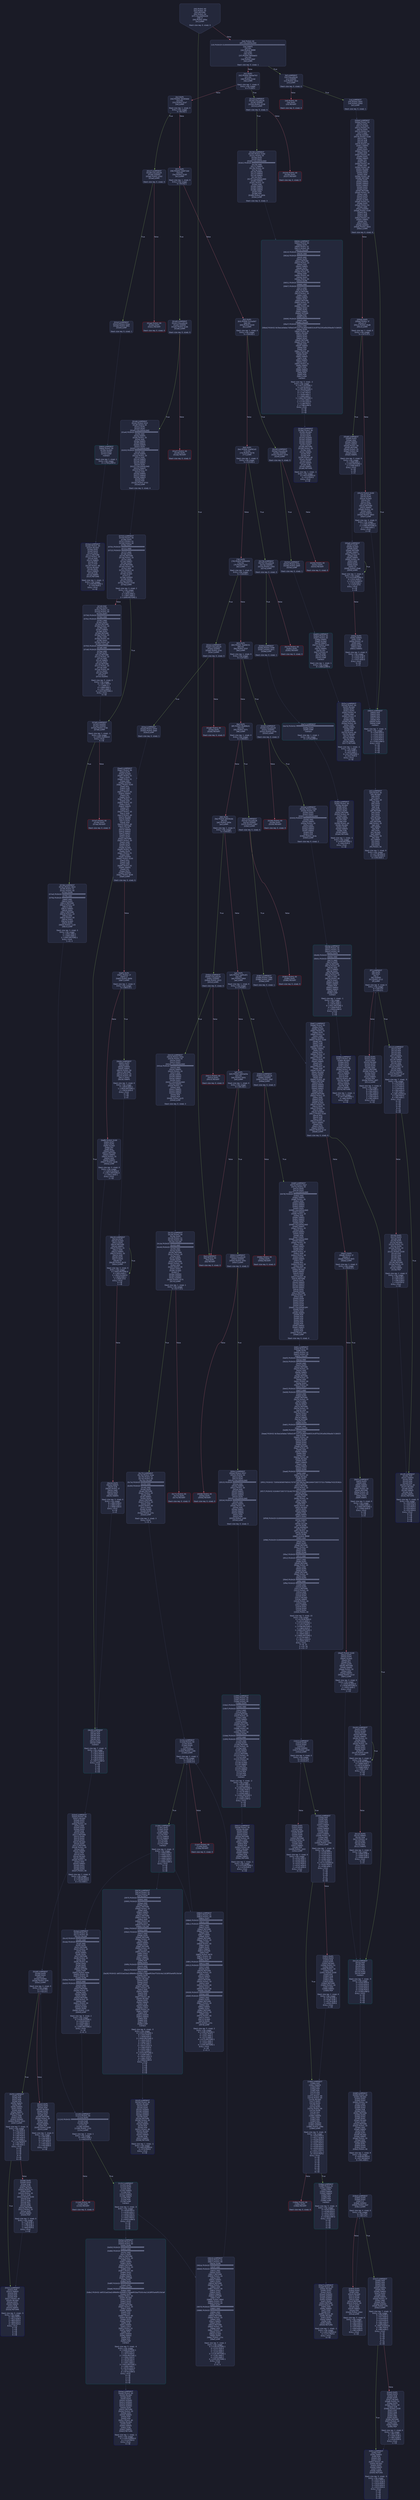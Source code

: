 digraph G {
    node [shape=box, style="filled, rounded", color="#565f89", fontcolor="#c0caf5", fontname="Helvetica", fillcolor="#24283b"];
    edge [color="#414868", fontcolor="#c0caf5", fontname="Helvetica"];
    bgcolor="#1a1b26";
    0 [ label = "[00] PUSH1 60
[02] PUSH1 40
[04] MSTORE
[05] PUSH1 04
[07] CALLDATASIZE
[08] LT
[09] PUSH2 00ba
[0c] JUMPI

Stack size req: 0, sizeΔ: 0
" shape = invhouse]
    1 [ label = "[0d] PUSH1 00
[0f] CALLDATALOAD
[10] PUSH29 0100000000000000000000000000000000000000000000000000000000
[2e] SWAP1
[2f] DIV
[30] PUSH4 ffffffff
[35] AND
[36] DUP1
[37] PUSH4 06fdde03
[3c] EQ
[3d] PUSH2 00bf
[40] JUMPI

Stack size req: 0, sizeΔ: 1
"]
    2 [ label = "[41] DUP1
[42] PUSH4 095ea7b3
[47] EQ
[48] PUSH2 014d
[4b] JUMPI

Stack size req: 1, sizeΔ: 0
Entry->Op usage:
	0->71:EQ:1
"]
    3 [ label = "[4c] DUP1
[4d] PUSH4 18160ddd
[52] EQ
[53] PUSH2 01a7
[56] JUMPI

Stack size req: 1, sizeΔ: 0
Entry->Op usage:
	0->82:EQ:1
"]
    4 [ label = "[57] DUP1
[58] PUSH4 23b872dd
[5d] EQ
[5e] PUSH2 01d0
[61] JUMPI

Stack size req: 1, sizeΔ: 0
Entry->Op usage:
	0->93:EQ:1
"]
    5 [ label = "[62] DUP1
[63] PUSH4 313ce567
[68] EQ
[69] PUSH2 0249
[6c] JUMPI

Stack size req: 1, sizeΔ: 0
Entry->Op usage:
	0->104:EQ:1
"]
    6 [ label = "[6d] DUP1
[6e] PUSH4 33a581d2
[73] EQ
[74] PUSH2 0278
[77] JUMPI

Stack size req: 1, sizeΔ: 0
Entry->Op usage:
	0->115:EQ:1
"]
    7 [ label = "[78] DUP1
[79] PUSH4 54fd4d50
[7e] EQ
[7f] PUSH2 02a1
[82] JUMPI

Stack size req: 1, sizeΔ: 0
Entry->Op usage:
	0->126:EQ:1
"]
    8 [ label = "[83] DUP1
[84] PUSH4 70a08231
[89] EQ
[8a] PUSH2 032f
[8d] JUMPI

Stack size req: 1, sizeΔ: 0
Entry->Op usage:
	0->137:EQ:1
"]
    9 [ label = "[8e] DUP1
[8f] PUSH4 95d89b41
[94] EQ
[95] PUSH2 037c
[98] JUMPI

Stack size req: 1, sizeΔ: 0
Entry->Op usage:
	0->148:EQ:1
"]
    10 [ label = "[99] DUP1
[9a] PUSH4 a9059cbb
[9f] EQ
[a0] PUSH2 040a
[a3] JUMPI

Stack size req: 1, sizeΔ: 0
Entry->Op usage:
	0->159:EQ:1
"]
    11 [ label = "[a4] DUP1
[a5] PUSH4 cae9ca51
[aa] EQ
[ab] PUSH2 0464
[ae] JUMPI

Stack size req: 1, sizeΔ: 0
Entry->Op usage:
	0->170:EQ:1
"]
    12 [ label = "[af] DUP1
[b0] PUSH4 dd62ed3e
[b5] EQ
[b6] PUSH2 0501
[b9] JUMPI

Stack size req: 1, sizeΔ: 0
Entry->Op usage:
	0->181:EQ:1
"]
    13 [ label = "[ba] JUMPDEST
[bb] PUSH1 00
[bd] DUP1
[be] REVERT

Stack size req: 0, sizeΔ: 0
" color = "red"]
    14 [ label = "[bf] JUMPDEST
[c0] CALLVALUE
[c1] ISZERO
[c2] PUSH2 00ca
[c5] JUMPI

Stack size req: 0, sizeΔ: 0
"]
    15 [ label = "[c6] PUSH1 00
[c8] DUP1
[c9] REVERT

Stack size req: 0, sizeΔ: 0
" color = "red"]
    16 [ label = "[ca] JUMPDEST
[cb] PUSH2 00d2
[ce] PUSH2 056d
[d1] JUMP

Stack size req: 0, sizeΔ: 1
"]
    17 [ label = "[d2] JUMPDEST
[d3] PUSH1 40
[d5] MLOAD
[d6] DUP1
[d7] DUP1
[d8] PUSH1 20
[da] ADD
[db] DUP3
[dc] DUP2
[dd] SUB
[de] DUP3
[df] MSTORE
[e0] DUP4
[e1] DUP2
[e2] DUP2
[e3] MLOAD
[e4] DUP2
[e5] MSTORE
[e6] PUSH1 20
[e8] ADD
[e9] SWAP2
[ea] POP
[eb] DUP1
[ec] MLOAD
[ed] SWAP1
[ee] PUSH1 20
[f0] ADD
[f1] SWAP1
[f2] DUP1
[f3] DUP4
[f4] DUP4
[f5] PUSH1 00

Stack size req: 1, sizeΔ: 9
Entry->Op usage:
	0->227:MLOAD:0
	0->236:MLOAD:0
	0->240:ADD:1
"]
    18 [ label = "[f7] JUMPDEST
[f8] DUP4
[f9] DUP2
[fa] LT
[fb] ISZERO
[fc] PUSH2 0112
[ff] JUMPI

Stack size req: 4, sizeΔ: 0
Entry->Op usage:
	0->250:LT:0
	3->250:LT:1
"]
    19 [ label = "[0100] DUP1
[0101] DUP3
[0102] ADD
[0103] MLOAD
[0104] DUP2
[0105] DUP5
[0106] ADD
[0107] MSTORE
[0108] PUSH1 20
[010a] DUP2
[010b] ADD
[010c] SWAP1
[010d] POP
[010e] PUSH2 00f7
[0111] JUMP

Stack size req: 3, sizeΔ: 0
Entry->Op usage:
	0->258:ADD:1
	0->262:ADD:1
	0->267:ADD:0
	0->269:POP:0
	1->258:ADD:0
	2->262:ADD:0
Entry->Exit:
	0->😵
"]
    20 [ label = "[0112] JUMPDEST
[0113] POP
[0114] POP
[0115] POP
[0116] POP
[0117] SWAP1
[0118] POP
[0119] SWAP1
[011a] DUP2
[011b] ADD
[011c] SWAP1
[011d] PUSH1 1f
[011f] AND
[0120] DUP1
[0121] ISZERO
[0122] PUSH2 013f
[0125] JUMPI

Stack size req: 7, sizeΔ: -5
Entry->Op usage:
	0->275:POP:0
	1->276:POP:0
	2->277:POP:0
	3->278:POP:0
	4->283:ADD:0
	4->287:AND:1
	4->289:ISZERO:0
	5->280:POP:0
	6->283:ADD:1
Entry->Exit:
	0->😵
	1->😵
	2->😵
	3->😵
	4->0
	5->😵
	6->😵
"]
    21 [ label = "[0126] DUP1
[0127] DUP3
[0128] SUB
[0129] DUP1
[012a] MLOAD
[012b] PUSH1 01
[012d] DUP4
[012e] PUSH1 20
[0130] SUB
[0131] PUSH2 0100
[0134] EXP
[0135] SUB
[0136] NOT
[0137] AND
[0138] DUP2
[0139] MSTORE
[013a] PUSH1 20
[013c] ADD
[013d] SWAP2
[013e] POP

Stack size req: 2, sizeΔ: 0
Entry->Op usage:
	0->296:SUB:1
	0->304:SUB:1
	1->296:SUB:0
	1->318:POP:0
Entry->Exit:
	1->😵
"]
    22 [ label = "[013f] JUMPDEST
[0140] POP
[0141] SWAP3
[0142] POP
[0143] POP
[0144] POP
[0145] PUSH1 40
[0147] MLOAD
[0148] DUP1
[0149] SWAP2
[014a] SUB
[014b] SWAP1
[014c] RETURN

Stack size req: 5, sizeΔ: -5
Entry->Op usage:
	0->320:POP:0
	1->330:SUB:0
	2->323:POP:0
	3->324:POP:0
	4->322:POP:0
Entry->Exit:
	0->😵
	1->😵
	2->😵
	3->😵
	4->😵
" color = "darkblue"]
    23 [ label = "[014d] JUMPDEST
[014e] CALLVALUE
[014f] ISZERO
[0150] PUSH2 0158
[0153] JUMPI

Stack size req: 0, sizeΔ: 0
"]
    24 [ label = "[0154] PUSH1 00
[0156] DUP1
[0157] REVERT

Stack size req: 0, sizeΔ: 0
" color = "red"]
    25 [ label = "[0158] JUMPDEST
[0159] PUSH2 018d
[015c] PUSH1 04
[015e] DUP1
[015f] DUP1
[0160] CALLDATALOAD
[0161] PUSH20 ffffffffffffffffffffffffffffffffffffffff
[0176] AND
[0177] SWAP1
[0178] PUSH1 20
[017a] ADD
[017b] SWAP1
[017c] SWAP2
[017d] SWAP1
[017e] DUP1
[017f] CALLDATALOAD
[0180] SWAP1
[0181] PUSH1 20
[0183] ADD
[0184] SWAP1
[0185] SWAP2
[0186] SWAP1
[0187] POP
[0188] POP
[0189] PUSH2 060b
[018c] JUMP

Stack size req: 0, sizeΔ: 3
"]
    26 [ label = "[018d] JUMPDEST
[018e] PUSH1 40
[0190] MLOAD
[0191] DUP1
[0192] DUP3
[0193] ISZERO
[0194] ISZERO
[0195] ISZERO
[0196] ISZERO
[0197] DUP2
[0198] MSTORE
[0199] PUSH1 20
[019b] ADD
[019c] SWAP2
[019d] POP
[019e] POP
[019f] PUSH1 40
[01a1] MLOAD
[01a2] DUP1
[01a3] SWAP2
[01a4] SUB
[01a5] SWAP1
[01a6] RETURN

Stack size req: 1, sizeΔ: -1
Entry->Op usage:
	0->403:ISZERO:0
	0->413:POP:0
Entry->Exit:
	0->😵
" color = "darkblue"]
    27 [ label = "[01a7] JUMPDEST
[01a8] CALLVALUE
[01a9] ISZERO
[01aa] PUSH2 01b2
[01ad] JUMPI

Stack size req: 0, sizeΔ: 0
"]
    28 [ label = "[01ae] PUSH1 00
[01b0] DUP1
[01b1] REVERT

Stack size req: 0, sizeΔ: 0
" color = "red"]
    29 [ label = "[01b2] JUMPDEST
[01b3] PUSH2 01ba
[01b6] PUSH2 06fd
[01b9] JUMP

Stack size req: 0, sizeΔ: 1
"]
    30 [ label = "[01ba] JUMPDEST
[01bb] PUSH1 40
[01bd] MLOAD
[01be] DUP1
[01bf] DUP3
[01c0] DUP2
[01c1] MSTORE
[01c2] PUSH1 20
[01c4] ADD
[01c5] SWAP2
[01c6] POP
[01c7] POP
[01c8] PUSH1 40
[01ca] MLOAD
[01cb] DUP1
[01cc] SWAP2
[01cd] SUB
[01ce] SWAP1
[01cf] RETURN

Stack size req: 1, sizeΔ: -1
Entry->Op usage:
	0->449:MSTORE:1
	0->454:POP:0
Entry->Exit:
	0->😵
" color = "darkblue"]
    31 [ label = "[01d0] JUMPDEST
[01d1] CALLVALUE
[01d2] ISZERO
[01d3] PUSH2 01db
[01d6] JUMPI

Stack size req: 0, sizeΔ: 0
"]
    32 [ label = "[01d7] PUSH1 00
[01d9] DUP1
[01da] REVERT

Stack size req: 0, sizeΔ: 0
" color = "red"]
    33 [ label = "[01db] JUMPDEST
[01dc] PUSH2 022f
[01df] PUSH1 04
[01e1] DUP1
[01e2] DUP1
[01e3] CALLDATALOAD
[01e4] PUSH20 ffffffffffffffffffffffffffffffffffffffff
[01f9] AND
[01fa] SWAP1
[01fb] PUSH1 20
[01fd] ADD
[01fe] SWAP1
[01ff] SWAP2
[0200] SWAP1
[0201] DUP1
[0202] CALLDATALOAD
[0203] PUSH20 ffffffffffffffffffffffffffffffffffffffff
[0218] AND
[0219] SWAP1
[021a] PUSH1 20
[021c] ADD
[021d] SWAP1
[021e] SWAP2
[021f] SWAP1
[0220] DUP1
[0221] CALLDATALOAD
[0222] SWAP1
[0223] PUSH1 20
[0225] ADD
[0226] SWAP1
[0227] SWAP2
[0228] SWAP1
[0229] POP
[022a] POP
[022b] PUSH2 0703
[022e] JUMP

Stack size req: 0, sizeΔ: 4
"]
    34 [ label = "[022f] JUMPDEST
[0230] PUSH1 40
[0232] MLOAD
[0233] DUP1
[0234] DUP3
[0235] ISZERO
[0236] ISZERO
[0237] ISZERO
[0238] ISZERO
[0239] DUP2
[023a] MSTORE
[023b] PUSH1 20
[023d] ADD
[023e] SWAP2
[023f] POP
[0240] POP
[0241] PUSH1 40
[0243] MLOAD
[0244] DUP1
[0245] SWAP2
[0246] SUB
[0247] SWAP1
[0248] RETURN

Stack size req: 1, sizeΔ: -1
Entry->Op usage:
	0->565:ISZERO:0
	0->575:POP:0
Entry->Exit:
	0->😵
" color = "darkblue"]
    35 [ label = "[0249] JUMPDEST
[024a] CALLVALUE
[024b] ISZERO
[024c] PUSH2 0254
[024f] JUMPI

Stack size req: 0, sizeΔ: 0
"]
    36 [ label = "[0250] PUSH1 00
[0252] DUP1
[0253] REVERT

Stack size req: 0, sizeΔ: 0
" color = "red"]
    37 [ label = "[0254] JUMPDEST
[0255] PUSH2 025c
[0258] PUSH2 0a69
[025b] JUMP

Stack size req: 0, sizeΔ: 1
"]
    38 [ label = "[025c] JUMPDEST
[025d] PUSH1 40
[025f] MLOAD
[0260] DUP1
[0261] DUP3
[0262] PUSH1 ff
[0264] AND
[0265] PUSH1 ff
[0267] AND
[0268] DUP2
[0269] MSTORE
[026a] PUSH1 20
[026c] ADD
[026d] SWAP2
[026e] POP
[026f] POP
[0270] PUSH1 40
[0272] MLOAD
[0273] DUP1
[0274] SWAP2
[0275] SUB
[0276] SWAP1
[0277] RETURN

Stack size req: 1, sizeΔ: -1
Entry->Op usage:
	0->612:AND:1
	0->615:AND:1
	0->617:MSTORE:1
	0->622:POP:0
Entry->Exit:
	0->😵
" color = "darkblue"]
    39 [ label = "[0278] JUMPDEST
[0279] CALLVALUE
[027a] ISZERO
[027b] PUSH2 0283
[027e] JUMPI

Stack size req: 0, sizeΔ: 0
"]
    40 [ label = "[027f] PUSH1 00
[0281] DUP1
[0282] REVERT

Stack size req: 0, sizeΔ: 0
" color = "red"]
    41 [ label = "[0283] JUMPDEST
[0284] PUSH2 028b
[0287] PUSH2 0a7c
[028a] JUMP

Stack size req: 0, sizeΔ: 1
"]
    42 [ label = "[028b] JUMPDEST
[028c] PUSH1 40
[028e] MLOAD
[028f] DUP1
[0290] DUP3
[0291] DUP2
[0292] MSTORE
[0293] PUSH1 20
[0295] ADD
[0296] SWAP2
[0297] POP
[0298] POP
[0299] PUSH1 40
[029b] MLOAD
[029c] DUP1
[029d] SWAP2
[029e] SUB
[029f] SWAP1
[02a0] RETURN

Stack size req: 1, sizeΔ: -1
Entry->Op usage:
	0->658:MSTORE:1
	0->663:POP:0
Entry->Exit:
	0->😵
" color = "darkblue"]
    43 [ label = "[02a1] JUMPDEST
[02a2] CALLVALUE
[02a3] ISZERO
[02a4] PUSH2 02ac
[02a7] JUMPI

Stack size req: 0, sizeΔ: 0
"]
    44 [ label = "[02a8] PUSH1 00
[02aa] DUP1
[02ab] REVERT

Stack size req: 0, sizeΔ: 0
" color = "red"]
    45 [ label = "[02ac] JUMPDEST
[02ad] PUSH2 02b4
[02b0] PUSH2 0aa0
[02b3] JUMP

Stack size req: 0, sizeΔ: 1
"]
    46 [ label = "[02b4] JUMPDEST
[02b5] PUSH1 40
[02b7] MLOAD
[02b8] DUP1
[02b9] DUP1
[02ba] PUSH1 20
[02bc] ADD
[02bd] DUP3
[02be] DUP2
[02bf] SUB
[02c0] DUP3
[02c1] MSTORE
[02c2] DUP4
[02c3] DUP2
[02c4] DUP2
[02c5] MLOAD
[02c6] DUP2
[02c7] MSTORE
[02c8] PUSH1 20
[02ca] ADD
[02cb] SWAP2
[02cc] POP
[02cd] DUP1
[02ce] MLOAD
[02cf] SWAP1
[02d0] PUSH1 20
[02d2] ADD
[02d3] SWAP1
[02d4] DUP1
[02d5] DUP4
[02d6] DUP4
[02d7] PUSH1 00

Stack size req: 1, sizeΔ: 9
Entry->Op usage:
	0->709:MLOAD:0
	0->718:MLOAD:0
	0->722:ADD:1
"]
    47 [ label = "[02d9] JUMPDEST
[02da] DUP4
[02db] DUP2
[02dc] LT
[02dd] ISZERO
[02de] PUSH2 02f4
[02e1] JUMPI

Stack size req: 4, sizeΔ: 0
Entry->Op usage:
	0->732:LT:0
	3->732:LT:1
"]
    48 [ label = "[02e2] DUP1
[02e3] DUP3
[02e4] ADD
[02e5] MLOAD
[02e6] DUP2
[02e7] DUP5
[02e8] ADD
[02e9] MSTORE
[02ea] PUSH1 20
[02ec] DUP2
[02ed] ADD
[02ee] SWAP1
[02ef] POP
[02f0] PUSH2 02d9
[02f3] JUMP

Stack size req: 3, sizeΔ: 0
Entry->Op usage:
	0->740:ADD:1
	0->744:ADD:1
	0->749:ADD:0
	0->751:POP:0
	1->740:ADD:0
	2->744:ADD:0
Entry->Exit:
	0->😵
"]
    49 [ label = "[02f4] JUMPDEST
[02f5] POP
[02f6] POP
[02f7] POP
[02f8] POP
[02f9] SWAP1
[02fa] POP
[02fb] SWAP1
[02fc] DUP2
[02fd] ADD
[02fe] SWAP1
[02ff] PUSH1 1f
[0301] AND
[0302] DUP1
[0303] ISZERO
[0304] PUSH2 0321
[0307] JUMPI

Stack size req: 7, sizeΔ: -5
Entry->Op usage:
	0->757:POP:0
	1->758:POP:0
	2->759:POP:0
	3->760:POP:0
	4->765:ADD:0
	4->769:AND:1
	4->771:ISZERO:0
	5->762:POP:0
	6->765:ADD:1
Entry->Exit:
	0->😵
	1->😵
	2->😵
	3->😵
	4->0
	5->😵
	6->😵
"]
    50 [ label = "[0308] DUP1
[0309] DUP3
[030a] SUB
[030b] DUP1
[030c] MLOAD
[030d] PUSH1 01
[030f] DUP4
[0310] PUSH1 20
[0312] SUB
[0313] PUSH2 0100
[0316] EXP
[0317] SUB
[0318] NOT
[0319] AND
[031a] DUP2
[031b] MSTORE
[031c] PUSH1 20
[031e] ADD
[031f] SWAP2
[0320] POP

Stack size req: 2, sizeΔ: 0
Entry->Op usage:
	0->778:SUB:1
	0->786:SUB:1
	1->778:SUB:0
	1->800:POP:0
Entry->Exit:
	1->😵
"]
    51 [ label = "[0321] JUMPDEST
[0322] POP
[0323] SWAP3
[0324] POP
[0325] POP
[0326] POP
[0327] PUSH1 40
[0329] MLOAD
[032a] DUP1
[032b] SWAP2
[032c] SUB
[032d] SWAP1
[032e] RETURN

Stack size req: 5, sizeΔ: -5
Entry->Op usage:
	0->802:POP:0
	1->812:SUB:0
	2->805:POP:0
	3->806:POP:0
	4->804:POP:0
Entry->Exit:
	0->😵
	1->😵
	2->😵
	3->😵
	4->😵
" color = "darkblue"]
    52 [ label = "[032f] JUMPDEST
[0330] CALLVALUE
[0331] ISZERO
[0332] PUSH2 033a
[0335] JUMPI

Stack size req: 0, sizeΔ: 0
"]
    53 [ label = "[0336] PUSH1 00
[0338] DUP1
[0339] REVERT

Stack size req: 0, sizeΔ: 0
" color = "red"]
    54 [ label = "[033a] JUMPDEST
[033b] PUSH2 0366
[033e] PUSH1 04
[0340] DUP1
[0341] DUP1
[0342] CALLDATALOAD
[0343] PUSH20 ffffffffffffffffffffffffffffffffffffffff
[0358] AND
[0359] SWAP1
[035a] PUSH1 20
[035c] ADD
[035d] SWAP1
[035e] SWAP2
[035f] SWAP1
[0360] POP
[0361] POP
[0362] PUSH2 0b3e
[0365] JUMP

Stack size req: 0, sizeΔ: 2
"]
    55 [ label = "[0366] JUMPDEST
[0367] PUSH1 40
[0369] MLOAD
[036a] DUP1
[036b] DUP3
[036c] DUP2
[036d] MSTORE
[036e] PUSH1 20
[0370] ADD
[0371] SWAP2
[0372] POP
[0373] POP
[0374] PUSH1 40
[0376] MLOAD
[0377] DUP1
[0378] SWAP2
[0379] SUB
[037a] SWAP1
[037b] RETURN

Stack size req: 1, sizeΔ: -1
Entry->Op usage:
	0->877:MSTORE:1
	0->882:POP:0
Entry->Exit:
	0->😵
" color = "darkblue"]
    56 [ label = "[037c] JUMPDEST
[037d] CALLVALUE
[037e] ISZERO
[037f] PUSH2 0387
[0382] JUMPI

Stack size req: 0, sizeΔ: 0
"]
    57 [ label = "[0383] PUSH1 00
[0385] DUP1
[0386] REVERT

Stack size req: 0, sizeΔ: 0
" color = "red"]
    58 [ label = "[0387] JUMPDEST
[0388] PUSH2 038f
[038b] PUSH2 0b87
[038e] JUMP

Stack size req: 0, sizeΔ: 1
"]
    59 [ label = "[038f] JUMPDEST
[0390] PUSH1 40
[0392] MLOAD
[0393] DUP1
[0394] DUP1
[0395] PUSH1 20
[0397] ADD
[0398] DUP3
[0399] DUP2
[039a] SUB
[039b] DUP3
[039c] MSTORE
[039d] DUP4
[039e] DUP2
[039f] DUP2
[03a0] MLOAD
[03a1] DUP2
[03a2] MSTORE
[03a3] PUSH1 20
[03a5] ADD
[03a6] SWAP2
[03a7] POP
[03a8] DUP1
[03a9] MLOAD
[03aa] SWAP1
[03ab] PUSH1 20
[03ad] ADD
[03ae] SWAP1
[03af] DUP1
[03b0] DUP4
[03b1] DUP4
[03b2] PUSH1 00

Stack size req: 1, sizeΔ: 9
Entry->Op usage:
	0->928:MLOAD:0
	0->937:MLOAD:0
	0->941:ADD:1
"]
    60 [ label = "[03b4] JUMPDEST
[03b5] DUP4
[03b6] DUP2
[03b7] LT
[03b8] ISZERO
[03b9] PUSH2 03cf
[03bc] JUMPI

Stack size req: 4, sizeΔ: 0
Entry->Op usage:
	0->951:LT:0
	3->951:LT:1
"]
    61 [ label = "[03bd] DUP1
[03be] DUP3
[03bf] ADD
[03c0] MLOAD
[03c1] DUP2
[03c2] DUP5
[03c3] ADD
[03c4] MSTORE
[03c5] PUSH1 20
[03c7] DUP2
[03c8] ADD
[03c9] SWAP1
[03ca] POP
[03cb] PUSH2 03b4
[03ce] JUMP

Stack size req: 3, sizeΔ: 0
Entry->Op usage:
	0->959:ADD:1
	0->963:ADD:1
	0->968:ADD:0
	0->970:POP:0
	1->959:ADD:0
	2->963:ADD:0
Entry->Exit:
	0->😵
"]
    62 [ label = "[03cf] JUMPDEST
[03d0] POP
[03d1] POP
[03d2] POP
[03d3] POP
[03d4] SWAP1
[03d5] POP
[03d6] SWAP1
[03d7] DUP2
[03d8] ADD
[03d9] SWAP1
[03da] PUSH1 1f
[03dc] AND
[03dd] DUP1
[03de] ISZERO
[03df] PUSH2 03fc
[03e2] JUMPI

Stack size req: 7, sizeΔ: -5
Entry->Op usage:
	0->976:POP:0
	1->977:POP:0
	2->978:POP:0
	3->979:POP:0
	4->984:ADD:0
	4->988:AND:1
	4->990:ISZERO:0
	5->981:POP:0
	6->984:ADD:1
Entry->Exit:
	0->😵
	1->😵
	2->😵
	3->😵
	4->0
	5->😵
	6->😵
"]
    63 [ label = "[03e3] DUP1
[03e4] DUP3
[03e5] SUB
[03e6] DUP1
[03e7] MLOAD
[03e8] PUSH1 01
[03ea] DUP4
[03eb] PUSH1 20
[03ed] SUB
[03ee] PUSH2 0100
[03f1] EXP
[03f2] SUB
[03f3] NOT
[03f4] AND
[03f5] DUP2
[03f6] MSTORE
[03f7] PUSH1 20
[03f9] ADD
[03fa] SWAP2
[03fb] POP

Stack size req: 2, sizeΔ: 0
Entry->Op usage:
	0->997:SUB:1
	0->1005:SUB:1
	1->997:SUB:0
	1->1019:POP:0
Entry->Exit:
	1->😵
"]
    64 [ label = "[03fc] JUMPDEST
[03fd] POP
[03fe] SWAP3
[03ff] POP
[0400] POP
[0401] POP
[0402] PUSH1 40
[0404] MLOAD
[0405] DUP1
[0406] SWAP2
[0407] SUB
[0408] SWAP1
[0409] RETURN

Stack size req: 5, sizeΔ: -5
Entry->Op usage:
	0->1021:POP:0
	1->1031:SUB:0
	2->1024:POP:0
	3->1025:POP:0
	4->1023:POP:0
Entry->Exit:
	0->😵
	1->😵
	2->😵
	3->😵
	4->😵
" color = "darkblue"]
    65 [ label = "[040a] JUMPDEST
[040b] CALLVALUE
[040c] ISZERO
[040d] PUSH2 0415
[0410] JUMPI

Stack size req: 0, sizeΔ: 0
"]
    66 [ label = "[0411] PUSH1 00
[0413] DUP1
[0414] REVERT

Stack size req: 0, sizeΔ: 0
" color = "red"]
    67 [ label = "[0415] JUMPDEST
[0416] PUSH2 044a
[0419] PUSH1 04
[041b] DUP1
[041c] DUP1
[041d] CALLDATALOAD
[041e] PUSH20 ffffffffffffffffffffffffffffffffffffffff
[0433] AND
[0434] SWAP1
[0435] PUSH1 20
[0437] ADD
[0438] SWAP1
[0439] SWAP2
[043a] SWAP1
[043b] DUP1
[043c] CALLDATALOAD
[043d] SWAP1
[043e] PUSH1 20
[0440] ADD
[0441] SWAP1
[0442] SWAP2
[0443] SWAP1
[0444] POP
[0445] POP
[0446] PUSH2 0c25
[0449] JUMP

Stack size req: 0, sizeΔ: 3
"]
    68 [ label = "[044a] JUMPDEST
[044b] PUSH1 40
[044d] MLOAD
[044e] DUP1
[044f] DUP3
[0450] ISZERO
[0451] ISZERO
[0452] ISZERO
[0453] ISZERO
[0454] DUP2
[0455] MSTORE
[0456] PUSH1 20
[0458] ADD
[0459] SWAP2
[045a] POP
[045b] POP
[045c] PUSH1 40
[045e] MLOAD
[045f] DUP1
[0460] SWAP2
[0461] SUB
[0462] SWAP1
[0463] RETURN

Stack size req: 1, sizeΔ: -1
Entry->Op usage:
	0->1104:ISZERO:0
	0->1114:POP:0
Entry->Exit:
	0->😵
" color = "darkblue"]
    69 [ label = "[0464] JUMPDEST
[0465] CALLVALUE
[0466] ISZERO
[0467] PUSH2 046f
[046a] JUMPI

Stack size req: 0, sizeΔ: 0
"]
    70 [ label = "[046b] PUSH1 00
[046d] DUP1
[046e] REVERT

Stack size req: 0, sizeΔ: 0
" color = "red"]
    71 [ label = "[046f] JUMPDEST
[0470] PUSH2 04e7
[0473] PUSH1 04
[0475] DUP1
[0476] DUP1
[0477] CALLDATALOAD
[0478] PUSH20 ffffffffffffffffffffffffffffffffffffffff
[048d] AND
[048e] SWAP1
[048f] PUSH1 20
[0491] ADD
[0492] SWAP1
[0493] SWAP2
[0494] SWAP1
[0495] DUP1
[0496] CALLDATALOAD
[0497] SWAP1
[0498] PUSH1 20
[049a] ADD
[049b] SWAP1
[049c] SWAP2
[049d] SWAP1
[049e] DUP1
[049f] CALLDATALOAD
[04a0] SWAP1
[04a1] PUSH1 20
[04a3] ADD
[04a4] SWAP1
[04a5] DUP3
[04a6] ADD
[04a7] DUP1
[04a8] CALLDATALOAD
[04a9] SWAP1
[04aa] PUSH1 20
[04ac] ADD
[04ad] SWAP1
[04ae] DUP1
[04af] DUP1
[04b0] PUSH1 1f
[04b2] ADD
[04b3] PUSH1 20
[04b5] DUP1
[04b6] SWAP2
[04b7] DIV
[04b8] MUL
[04b9] PUSH1 20
[04bb] ADD
[04bc] PUSH1 40
[04be] MLOAD
[04bf] SWAP1
[04c0] DUP2
[04c1] ADD
[04c2] PUSH1 40
[04c4] MSTORE
[04c5] DUP1
[04c6] SWAP4
[04c7] SWAP3
[04c8] SWAP2
[04c9] SWAP1
[04ca] DUP2
[04cb] DUP2
[04cc] MSTORE
[04cd] PUSH1 20
[04cf] ADD
[04d0] DUP4
[04d1] DUP4
[04d2] DUP1
[04d3] DUP3
[04d4] DUP5
[04d5] CALLDATACOPY
[04d6] DUP3
[04d7] ADD
[04d8] SWAP2
[04d9] POP
[04da] POP
[04db] POP
[04dc] POP
[04dd] POP
[04de] POP
[04df] SWAP2
[04e0] SWAP1
[04e1] POP
[04e2] POP
[04e3] PUSH2 0dfc
[04e6] JUMP

Stack size req: 0, sizeΔ: 4
"]
    72 [ label = "[04e7] JUMPDEST
[04e8] PUSH1 40
[04ea] MLOAD
[04eb] DUP1
[04ec] DUP3
[04ed] ISZERO
[04ee] ISZERO
[04ef] ISZERO
[04f0] ISZERO
[04f1] DUP2
[04f2] MSTORE
[04f3] PUSH1 20
[04f5] ADD
[04f6] SWAP2
[04f7] POP
[04f8] POP
[04f9] PUSH1 40
[04fb] MLOAD
[04fc] DUP1
[04fd] SWAP2
[04fe] SUB
[04ff] SWAP1
[0500] RETURN

Stack size req: 1, sizeΔ: -1
Entry->Op usage:
	0->1261:ISZERO:0
	0->1271:POP:0
Entry->Exit:
	0->😵
" color = "darkblue"]
    73 [ label = "[0501] JUMPDEST
[0502] CALLVALUE
[0503] ISZERO
[0504] PUSH2 050c
[0507] JUMPI

Stack size req: 0, sizeΔ: 0
"]
    74 [ label = "[0508] PUSH1 00
[050a] DUP1
[050b] REVERT

Stack size req: 0, sizeΔ: 0
" color = "red"]
    75 [ label = "[050c] JUMPDEST
[050d] PUSH2 0557
[0510] PUSH1 04
[0512] DUP1
[0513] DUP1
[0514] CALLDATALOAD
[0515] PUSH20 ffffffffffffffffffffffffffffffffffffffff
[052a] AND
[052b] SWAP1
[052c] PUSH1 20
[052e] ADD
[052f] SWAP1
[0530] SWAP2
[0531] SWAP1
[0532] DUP1
[0533] CALLDATALOAD
[0534] PUSH20 ffffffffffffffffffffffffffffffffffffffff
[0549] AND
[054a] SWAP1
[054b] PUSH1 20
[054d] ADD
[054e] SWAP1
[054f] SWAP2
[0550] SWAP1
[0551] POP
[0552] POP
[0553] PUSH2 1099
[0556] JUMP

Stack size req: 0, sizeΔ: 3
"]
    76 [ label = "[0557] JUMPDEST
[0558] PUSH1 40
[055a] MLOAD
[055b] DUP1
[055c] DUP3
[055d] DUP2
[055e] MSTORE
[055f] PUSH1 20
[0561] ADD
[0562] SWAP2
[0563] POP
[0564] POP
[0565] PUSH1 40
[0567] MLOAD
[0568] DUP1
[0569] SWAP2
[056a] SUB
[056b] SWAP1
[056c] RETURN

Stack size req: 1, sizeΔ: -1
Entry->Op usage:
	0->1374:MSTORE:1
	0->1379:POP:0
Entry->Exit:
	0->😵
" color = "darkblue"]
    77 [ label = "[056d] JUMPDEST
[056e] PUSH1 03
[0570] DUP1
[0571] SLOAD
[0572] PUSH1 01
[0574] DUP2
[0575] PUSH1 01
[0577] AND
[0578] ISZERO
[0579] PUSH2 0100
[057c] MUL
[057d] SUB
[057e] AND
[057f] PUSH1 02
[0581] SWAP1
[0582] DIV
[0583] DUP1
[0584] PUSH1 1f
[0586] ADD
[0587] PUSH1 20
[0589] DUP1
[058a] SWAP2
[058b] DIV
[058c] MUL
[058d] PUSH1 20
[058f] ADD
[0590] PUSH1 40
[0592] MLOAD
[0593] SWAP1
[0594] DUP2
[0595] ADD
[0596] PUSH1 40
[0598] MSTORE
[0599] DUP1
[059a] SWAP3
[059b] SWAP2
[059c] SWAP1
[059d] DUP2
[059e] DUP2
[059f] MSTORE
[05a0] PUSH1 20
[05a2] ADD
[05a3] DUP3
[05a4] DUP1
[05a5] SLOAD
[05a6] PUSH1 01
[05a8] DUP2
[05a9] PUSH1 01
[05ab] AND
[05ac] ISZERO
[05ad] PUSH2 0100
[05b0] MUL
[05b1] SUB
[05b2] AND
[05b3] PUSH1 02
[05b5] SWAP1
[05b6] DIV
[05b7] DUP1
[05b8] ISZERO
[05b9] PUSH2 0603
[05bc] JUMPI

Stack size req: 0, sizeΔ: 6
"]
    78 [ label = "[05bd] DUP1
[05be] PUSH1 1f
[05c0] LT
[05c1] PUSH2 05d8
[05c4] JUMPI

Stack size req: 1, sizeΔ: 0
Entry->Op usage:
	0->1472:LT:1
"]
    79 [ label = "[05c5] PUSH2 0100
[05c8] DUP1
[05c9] DUP4
[05ca] SLOAD
[05cb] DIV
[05cc] MUL
[05cd] DUP4
[05ce] MSTORE
[05cf] SWAP2
[05d0] PUSH1 20
[05d2] ADD
[05d3] SWAP2
[05d4] PUSH2 0603
[05d7] JUMP

Stack size req: 3, sizeΔ: 0
Entry->Op usage:
	1->1482:SLOAD:0
	2->1486:MSTORE:0
	2->1490:ADD:1
Entry->Exit:
	2->😵
"]
    80 [ label = "[05d8] JUMPDEST
[05d9] DUP3
[05da] ADD
[05db] SWAP2
[05dc] SWAP1
[05dd] PUSH1 00
[05df] MSTORE
[05e0] PUSH1 20
[05e2] PUSH1 00
[05e4] SHA3
[05e5] SWAP1

Stack size req: 3, sizeΔ: 0
Entry->Op usage:
	0->1498:ADD:1
	1->1503:MSTORE:1
	2->1498:ADD:0
Entry->Exit:
	0->😵
	1->😵
	2->0
"]
    81 [ label = "[05e6] JUMPDEST
[05e7] DUP2
[05e8] SLOAD
[05e9] DUP2
[05ea] MSTORE
[05eb] SWAP1
[05ec] PUSH1 01
[05ee] ADD
[05ef] SWAP1
[05f0] PUSH1 20
[05f2] ADD
[05f3] DUP1
[05f4] DUP4
[05f5] GT
[05f6] PUSH2 05e6
[05f9] JUMPI

Stack size req: 3, sizeΔ: 0
Entry->Op usage:
	0->1514:MSTORE:0
	0->1522:ADD:1
	1->1512:SLOAD:0
	1->1518:ADD:1
	2->1525:GT:0
Entry->Exit:
	0->😵
	1->😵
"]
    82 [ label = "[05fa] DUP3
[05fb] SWAP1
[05fc] SUB
[05fd] PUSH1 1f
[05ff] AND
[0600] DUP3
[0601] ADD
[0602] SWAP2

Stack size req: 3, sizeΔ: 0
Entry->Op usage:
	0->1532:SUB:0
	2->1532:SUB:1
	2->1537:ADD:0
Entry->Exit:
	0->😵
	2->0
"]
    83 [ label = "[0603] JUMPDEST
[0604] POP
[0605] POP
[0606] POP
[0607] POP
[0608] POP
[0609] DUP2
[060a] JUMP
Indirect!

Stack size req: 7, sizeΔ: -5
Entry->Op usage:
	0->1540:POP:0
	1->1541:POP:0
	2->1542:POP:0
	3->1543:POP:0
	4->1544:POP:0
	6->1546:JUMP:0
Entry->Exit:
	0->😵
	1->😵
	2->😵
	3->😵
	4->😵
" color = "teal"]
    84 [ label = "[060b] JUMPDEST
[060c] PUSH1 00
[060e] DUP2
[060f] PUSH1 02
[0611] PUSH1 00
[0613] CALLER
[0614] PUSH20 ffffffffffffffffffffffffffffffffffffffff
[0629] AND
[062a] PUSH20 ffffffffffffffffffffffffffffffffffffffff
[063f] AND
[0640] DUP2
[0641] MSTORE
[0642] PUSH1 20
[0644] ADD
[0645] SWAP1
[0646] DUP2
[0647] MSTORE
[0648] PUSH1 20
[064a] ADD
[064b] PUSH1 00
[064d] SHA3
[064e] PUSH1 00
[0650] DUP6
[0651] PUSH20 ffffffffffffffffffffffffffffffffffffffff
[0666] AND
[0667] PUSH20 ffffffffffffffffffffffffffffffffffffffff
[067c] AND
[067d] DUP2
[067e] MSTORE
[067f] PUSH1 20
[0681] ADD
[0682] SWAP1
[0683] DUP2
[0684] MSTORE
[0685] PUSH1 20
[0687] ADD
[0688] PUSH1 00
[068a] SHA3
[068b] DUP2
[068c] SWAP1
[068d] SSTORE
[068e] POP
[068f] DUP3
[0690] PUSH20 ffffffffffffffffffffffffffffffffffffffff
[06a5] AND
[06a6] CALLER
[06a7] PUSH20 ffffffffffffffffffffffffffffffffffffffff
[06bc] AND
[06bd] PUSH32 8c5be1e5ebec7d5bd14f71427d1e84f3dd0314c0f7b2291e5b200ac8c7c3b925
[06de] DUP5
[06df] PUSH1 40
[06e1] MLOAD
[06e2] DUP1
[06e3] DUP3
[06e4] DUP2
[06e5] MSTORE
[06e6] PUSH1 20
[06e8] ADD
[06e9] SWAP2
[06ea] POP
[06eb] POP
[06ec] PUSH1 40
[06ee] MLOAD
[06ef] DUP1
[06f0] SWAP2
[06f1] SUB
[06f2] SWAP1
[06f3] LOG3
[06f4] PUSH1 01
[06f6] SWAP1
[06f7] POP
[06f8] SWAP3
[06f9] SWAP2
[06fa] POP
[06fb] POP
[06fc] JUMP
Indirect!

Stack size req: 3, sizeΔ: -2
Entry->Op usage:
	0->1677:SSTORE:1
	0->1678:POP:0
	0->1765:MSTORE:1
	0->1770:POP:0
	0->1787:POP:0
	1->1638:AND:1
	1->1660:AND:1
	1->1662:MSTORE:1
	1->1701:AND:1
	1->1779:LOG3:4
	1->1786:POP:0
	2->1788:JUMP:0
Entry->Exit:
	0->😵
	1->😵
	2->😵
" color = "teal"]
    85 [ label = "[06fd] JUMPDEST
[06fe] PUSH1 00
[0700] SLOAD
[0701] DUP2
[0702] JUMP
Indirect!

Stack size req: 1, sizeΔ: 1
Entry->Op usage:
	0->1794:JUMP:0
" color = "teal"]
    86 [ label = "[0703] JUMPDEST
[0704] PUSH1 00
[0706] DUP2
[0707] PUSH1 01
[0709] PUSH1 00
[070b] DUP7
[070c] PUSH20 ffffffffffffffffffffffffffffffffffffffff
[0721] AND
[0722] PUSH20 ffffffffffffffffffffffffffffffffffffffff
[0737] AND
[0738] DUP2
[0739] MSTORE
[073a] PUSH1 20
[073c] ADD
[073d] SWAP1
[073e] DUP2
[073f] MSTORE
[0740] PUSH1 20
[0742] ADD
[0743] PUSH1 00
[0745] SHA3
[0746] SLOAD
[0747] LT
[0748] ISZERO
[0749] DUP1
[074a] ISZERO
[074b] PUSH2 07d0
[074e] JUMPI

Stack size req: 3, sizeΔ: 2
Entry->Op usage:
	0->1863:LT:1
	2->1825:AND:1
	2->1847:AND:1
	2->1849:MSTORE:1
"]
    87 [ label = "[074f] POP
[0750] DUP2
[0751] PUSH1 02
[0753] PUSH1 00
[0755] DUP7
[0756] PUSH20 ffffffffffffffffffffffffffffffffffffffff
[076b] AND
[076c] PUSH20 ffffffffffffffffffffffffffffffffffffffff
[0781] AND
[0782] DUP2
[0783] MSTORE
[0784] PUSH1 20
[0786] ADD
[0787] SWAP1
[0788] DUP2
[0789] MSTORE
[078a] PUSH1 20
[078c] ADD
[078d] PUSH1 00
[078f] SHA3
[0790] PUSH1 00
[0792] CALLER
[0793] PUSH20 ffffffffffffffffffffffffffffffffffffffff
[07a8] AND
[07a9] PUSH20 ffffffffffffffffffffffffffffffffffffffff
[07be] AND
[07bf] DUP2
[07c0] MSTORE
[07c1] PUSH1 20
[07c3] ADD
[07c4] SWAP1
[07c5] DUP2
[07c6] MSTORE
[07c7] PUSH1 20
[07c9] ADD
[07ca] PUSH1 00
[07cc] SHA3
[07cd] SLOAD
[07ce] LT
[07cf] ISZERO

Stack size req: 5, sizeΔ: 0
Entry->Op usage:
	0->1871:POP:0
	2->1998:LT:1
	4->1899:AND:1
	4->1921:AND:1
	4->1923:MSTORE:1
Entry->Exit:
	0->😵
"]
    88 [ label = "[07d0] JUMPDEST
[07d1] ISZERO
[07d2] ISZERO
[07d3] PUSH2 07db
[07d6] JUMPI

Stack size req: 1, sizeΔ: -1
Entry->Op usage:
	0->2001:ISZERO:0
Entry->Exit:
	0->😵
"]
    89 [ label = "[07d7] PUSH1 00
[07d9] DUP1
[07da] REVERT

Stack size req: 0, sizeΔ: 0
" color = "red"]
    90 [ label = "[07db] JUMPDEST
[07dc] PUSH2 0824
[07df] PUSH1 01
[07e1] PUSH1 00
[07e3] DUP6
[07e4] PUSH20 ffffffffffffffffffffffffffffffffffffffff
[07f9] AND
[07fa] PUSH20 ffffffffffffffffffffffffffffffffffffffff
[080f] AND
[0810] DUP2
[0811] MSTORE
[0812] PUSH1 20
[0814] ADD
[0815] SWAP1
[0816] DUP2
[0817] MSTORE
[0818] PUSH1 20
[081a] ADD
[081b] PUSH1 00
[081d] SHA3
[081e] SLOAD
[081f] DUP4
[0820] PUSH2 1120
[0823] JUMP

Stack size req: 3, sizeΔ: 3
Entry->Op usage:
	2->2041:AND:1
	2->2063:AND:1
	2->2065:MSTORE:1
Entry->Exit:
	1->0, 4
"]
    91 [ label = "[0824] JUMPDEST
[0825] PUSH1 01
[0827] PUSH1 00
[0829] DUP6
[082a] PUSH20 ffffffffffffffffffffffffffffffffffffffff
[083f] AND
[0840] PUSH20 ffffffffffffffffffffffffffffffffffffffff
[0855] AND
[0856] DUP2
[0857] MSTORE
[0858] PUSH1 20
[085a] ADD
[085b] SWAP1
[085c] DUP2
[085d] MSTORE
[085e] PUSH1 20
[0860] ADD
[0861] PUSH1 00
[0863] SHA3
[0864] DUP2
[0865] SWAP1
[0866] SSTORE
[0867] POP
[0868] PUSH2 08b0
[086b] PUSH1 01
[086d] PUSH1 00
[086f] DUP7
[0870] PUSH20 ffffffffffffffffffffffffffffffffffffffff
[0885] AND
[0886] PUSH20 ffffffffffffffffffffffffffffffffffffffff
[089b] AND
[089c] DUP2
[089d] MSTORE
[089e] PUSH1 20
[08a0] ADD
[08a1] SWAP1
[08a2] DUP2
[08a3] MSTORE
[08a4] PUSH1 20
[08a6] ADD
[08a7] PUSH1 00
[08a9] SHA3
[08aa] SLOAD
[08ab] DUP4
[08ac] PUSH2 115c
[08af] JUMP

Stack size req: 5, sizeΔ: 2
Entry->Op usage:
	0->2150:SSTORE:1
	0->2151:POP:0
	3->2111:AND:1
	3->2133:AND:1
	3->2135:MSTORE:1
	4->2181:AND:1
	4->2203:AND:1
	4->2205:MSTORE:1
Entry->Exit:
	0->😵
	2->0, 4
"]
    92 [ label = "[08b0] JUMPDEST
[08b1] PUSH1 01
[08b3] PUSH1 00
[08b5] DUP7
[08b6] PUSH20 ffffffffffffffffffffffffffffffffffffffff
[08cb] AND
[08cc] PUSH20 ffffffffffffffffffffffffffffffffffffffff
[08e1] AND
[08e2] DUP2
[08e3] MSTORE
[08e4] PUSH1 20
[08e6] ADD
[08e7] SWAP1
[08e8] DUP2
[08e9] MSTORE
[08ea] PUSH1 20
[08ec] ADD
[08ed] PUSH1 00
[08ef] SHA3
[08f0] DUP2
[08f1] SWAP1
[08f2] SSTORE
[08f3] POP
[08f4] PUSH2 0979
[08f7] PUSH1 02
[08f9] PUSH1 00
[08fb] DUP7
[08fc] PUSH20 ffffffffffffffffffffffffffffffffffffffff
[0911] AND
[0912] PUSH20 ffffffffffffffffffffffffffffffffffffffff
[0927] AND
[0928] DUP2
[0929] MSTORE
[092a] PUSH1 20
[092c] ADD
[092d] SWAP1
[092e] DUP2
[092f] MSTORE
[0930] PUSH1 20
[0932] ADD
[0933] PUSH1 00
[0935] SHA3
[0936] PUSH1 00
[0938] CALLER
[0939] PUSH20 ffffffffffffffffffffffffffffffffffffffff
[094e] AND
[094f] PUSH20 ffffffffffffffffffffffffffffffffffffffff
[0964] AND
[0965] DUP2
[0966] MSTORE
[0967] PUSH1 20
[0969] ADD
[096a] SWAP1
[096b] DUP2
[096c] MSTORE
[096d] PUSH1 20
[096f] ADD
[0970] PUSH1 00
[0972] SHA3
[0973] SLOAD
[0974] DUP4
[0975] PUSH2 115c
[0978] JUMP

Stack size req: 5, sizeΔ: 2
Entry->Op usage:
	0->2290:SSTORE:1
	0->2291:POP:0
	4->2251:AND:1
	4->2273:AND:1
	4->2275:MSTORE:1
	4->2321:AND:1
	4->2343:AND:1
	4->2345:MSTORE:1
Entry->Exit:
	0->😵
	2->0, 4
"]
    93 [ label = "[0979] JUMPDEST
[097a] PUSH1 02
[097c] PUSH1 00
[097e] DUP7
[097f] PUSH20 ffffffffffffffffffffffffffffffffffffffff
[0994] AND
[0995] PUSH20 ffffffffffffffffffffffffffffffffffffffff
[09aa] AND
[09ab] DUP2
[09ac] MSTORE
[09ad] PUSH1 20
[09af] ADD
[09b0] SWAP1
[09b1] DUP2
[09b2] MSTORE
[09b3] PUSH1 20
[09b5] ADD
[09b6] PUSH1 00
[09b8] SHA3
[09b9] PUSH1 00
[09bb] CALLER
[09bc] PUSH20 ffffffffffffffffffffffffffffffffffffffff
[09d1] AND
[09d2] PUSH20 ffffffffffffffffffffffffffffffffffffffff
[09e7] AND
[09e8] DUP2
[09e9] MSTORE
[09ea] PUSH1 20
[09ec] ADD
[09ed] SWAP1
[09ee] DUP2
[09ef] MSTORE
[09f0] PUSH1 20
[09f2] ADD
[09f3] PUSH1 00
[09f5] SHA3
[09f6] DUP2
[09f7] SWAP1
[09f8] SSTORE
[09f9] POP
[09fa] DUP3
[09fb] PUSH20 ffffffffffffffffffffffffffffffffffffffff
[0a10] AND
[0a11] DUP5
[0a12] PUSH20 ffffffffffffffffffffffffffffffffffffffff
[0a27] AND
[0a28] PUSH32 ddf252ad1be2c89b69c2b068fc378daa952ba7f163c4a11628f55a4df523b3ef
[0a49] DUP5
[0a4a] PUSH1 40
[0a4c] MLOAD
[0a4d] DUP1
[0a4e] DUP3
[0a4f] DUP2
[0a50] MSTORE
[0a51] PUSH1 20
[0a53] ADD
[0a54] SWAP2
[0a55] POP
[0a56] POP
[0a57] PUSH1 40
[0a59] MLOAD
[0a5a] DUP1
[0a5b] SWAP2
[0a5c] SUB
[0a5d] SWAP1
[0a5e] LOG3
[0a5f] PUSH1 01
[0a61] SWAP1
[0a62] POP
[0a63] SWAP4
[0a64] SWAP3
[0a65] POP
[0a66] POP
[0a67] POP
[0a68] JUMP
Indirect!

Stack size req: 6, sizeΔ: -5
Entry->Op usage:
	0->2552:SSTORE:1
	0->2553:POP:0
	1->2658:POP:0
	2->2640:MSTORE:1
	2->2645:POP:0
	2->2662:POP:0
	3->2576:AND:1
	3->2654:LOG3:4
	3->2663:POP:0
	4->2452:AND:1
	4->2474:AND:1
	4->2476:MSTORE:1
	4->2599:AND:1
	4->2654:LOG3:3
	4->2661:POP:0
	5->2664:JUMP:0
Entry->Exit:
	0->😵
	1->😵
	2->😵
	3->😵
	4->😵
	5->😵
" color = "teal"]
    94 [ label = "[0a69] JUMPDEST
[0a6a] PUSH1 04
[0a6c] PUSH1 00
[0a6e] SWAP1
[0a6f] SLOAD
[0a70] SWAP1
[0a71] PUSH2 0100
[0a74] EXP
[0a75] SWAP1
[0a76] DIV
[0a77] PUSH1 ff
[0a79] AND
[0a7a] DUP2
[0a7b] JUMP
Indirect!

Stack size req: 1, sizeΔ: 1
Entry->Op usage:
	0->2683:JUMP:0
" color = "teal"]
    95 [ label = "[0a7c] JUMPDEST
[0a7d] PUSH32 ffffffffffffffffffffffffffffffffffffffffffffffffffffffffffffffff
[0a9e] DUP2
[0a9f] JUMP
Indirect!

Stack size req: 1, sizeΔ: 1
Entry->Op usage:
	0->2719:JUMP:0
" color = "teal"]
    96 [ label = "[0aa0] JUMPDEST
[0aa1] PUSH1 06
[0aa3] DUP1
[0aa4] SLOAD
[0aa5] PUSH1 01
[0aa7] DUP2
[0aa8] PUSH1 01
[0aaa] AND
[0aab] ISZERO
[0aac] PUSH2 0100
[0aaf] MUL
[0ab0] SUB
[0ab1] AND
[0ab2] PUSH1 02
[0ab4] SWAP1
[0ab5] DIV
[0ab6] DUP1
[0ab7] PUSH1 1f
[0ab9] ADD
[0aba] PUSH1 20
[0abc] DUP1
[0abd] SWAP2
[0abe] DIV
[0abf] MUL
[0ac0] PUSH1 20
[0ac2] ADD
[0ac3] PUSH1 40
[0ac5] MLOAD
[0ac6] SWAP1
[0ac7] DUP2
[0ac8] ADD
[0ac9] PUSH1 40
[0acb] MSTORE
[0acc] DUP1
[0acd] SWAP3
[0ace] SWAP2
[0acf] SWAP1
[0ad0] DUP2
[0ad1] DUP2
[0ad2] MSTORE
[0ad3] PUSH1 20
[0ad5] ADD
[0ad6] DUP3
[0ad7] DUP1
[0ad8] SLOAD
[0ad9] PUSH1 01
[0adb] DUP2
[0adc] PUSH1 01
[0ade] AND
[0adf] ISZERO
[0ae0] PUSH2 0100
[0ae3] MUL
[0ae4] SUB
[0ae5] AND
[0ae6] PUSH1 02
[0ae8] SWAP1
[0ae9] DIV
[0aea] DUP1
[0aeb] ISZERO
[0aec] PUSH2 0b36
[0aef] JUMPI

Stack size req: 0, sizeΔ: 6
"]
    97 [ label = "[0af0] DUP1
[0af1] PUSH1 1f
[0af3] LT
[0af4] PUSH2 0b0b
[0af7] JUMPI

Stack size req: 1, sizeΔ: 0
Entry->Op usage:
	0->2803:LT:1
"]
    98 [ label = "[0af8] PUSH2 0100
[0afb] DUP1
[0afc] DUP4
[0afd] SLOAD
[0afe] DIV
[0aff] MUL
[0b00] DUP4
[0b01] MSTORE
[0b02] SWAP2
[0b03] PUSH1 20
[0b05] ADD
[0b06] SWAP2
[0b07] PUSH2 0b36
[0b0a] JUMP

Stack size req: 3, sizeΔ: 0
Entry->Op usage:
	1->2813:SLOAD:0
	2->2817:MSTORE:0
	2->2821:ADD:1
Entry->Exit:
	2->😵
"]
    99 [ label = "[0b0b] JUMPDEST
[0b0c] DUP3
[0b0d] ADD
[0b0e] SWAP2
[0b0f] SWAP1
[0b10] PUSH1 00
[0b12] MSTORE
[0b13] PUSH1 20
[0b15] PUSH1 00
[0b17] SHA3
[0b18] SWAP1

Stack size req: 3, sizeΔ: 0
Entry->Op usage:
	0->2829:ADD:1
	1->2834:MSTORE:1
	2->2829:ADD:0
Entry->Exit:
	0->😵
	1->😵
	2->0
"]
    100 [ label = "[0b19] JUMPDEST
[0b1a] DUP2
[0b1b] SLOAD
[0b1c] DUP2
[0b1d] MSTORE
[0b1e] SWAP1
[0b1f] PUSH1 01
[0b21] ADD
[0b22] SWAP1
[0b23] PUSH1 20
[0b25] ADD
[0b26] DUP1
[0b27] DUP4
[0b28] GT
[0b29] PUSH2 0b19
[0b2c] JUMPI

Stack size req: 3, sizeΔ: 0
Entry->Op usage:
	0->2845:MSTORE:0
	0->2853:ADD:1
	1->2843:SLOAD:0
	1->2849:ADD:1
	2->2856:GT:0
Entry->Exit:
	0->😵
	1->😵
"]
    101 [ label = "[0b2d] DUP3
[0b2e] SWAP1
[0b2f] SUB
[0b30] PUSH1 1f
[0b32] AND
[0b33] DUP3
[0b34] ADD
[0b35] SWAP2

Stack size req: 3, sizeΔ: 0
Entry->Op usage:
	0->2863:SUB:0
	2->2863:SUB:1
	2->2868:ADD:0
Entry->Exit:
	0->😵
	2->0
"]
    102 [ label = "[0b36] JUMPDEST
[0b37] POP
[0b38] POP
[0b39] POP
[0b3a] POP
[0b3b] POP
[0b3c] DUP2
[0b3d] JUMP
Indirect!

Stack size req: 7, sizeΔ: -5
Entry->Op usage:
	0->2871:POP:0
	1->2872:POP:0
	2->2873:POP:0
	3->2874:POP:0
	4->2875:POP:0
	6->2877:JUMP:0
Entry->Exit:
	0->😵
	1->😵
	2->😵
	3->😵
	4->😵
" color = "teal"]
    103 [ label = "[0b3e] JUMPDEST
[0b3f] PUSH1 00
[0b41] PUSH1 01
[0b43] PUSH1 00
[0b45] DUP4
[0b46] PUSH20 ffffffffffffffffffffffffffffffffffffffff
[0b5b] AND
[0b5c] PUSH20 ffffffffffffffffffffffffffffffffffffffff
[0b71] AND
[0b72] DUP2
[0b73] MSTORE
[0b74] PUSH1 20
[0b76] ADD
[0b77] SWAP1
[0b78] DUP2
[0b79] MSTORE
[0b7a] PUSH1 20
[0b7c] ADD
[0b7d] PUSH1 00
[0b7f] SHA3
[0b80] SLOAD
[0b81] SWAP1
[0b82] POP
[0b83] SWAP2
[0b84] SWAP1
[0b85] POP
[0b86] JUMP
Indirect!

Stack size req: 2, sizeΔ: -1
Entry->Op usage:
	0->2907:AND:1
	0->2929:AND:1
	0->2931:MSTORE:1
	0->2949:POP:0
	1->2950:JUMP:0
Entry->Exit:
	0->😵
	1->😵
" color = "teal"]
    104 [ label = "[0b87] JUMPDEST
[0b88] PUSH1 05
[0b8a] DUP1
[0b8b] SLOAD
[0b8c] PUSH1 01
[0b8e] DUP2
[0b8f] PUSH1 01
[0b91] AND
[0b92] ISZERO
[0b93] PUSH2 0100
[0b96] MUL
[0b97] SUB
[0b98] AND
[0b99] PUSH1 02
[0b9b] SWAP1
[0b9c] DIV
[0b9d] DUP1
[0b9e] PUSH1 1f
[0ba0] ADD
[0ba1] PUSH1 20
[0ba3] DUP1
[0ba4] SWAP2
[0ba5] DIV
[0ba6] MUL
[0ba7] PUSH1 20
[0ba9] ADD
[0baa] PUSH1 40
[0bac] MLOAD
[0bad] SWAP1
[0bae] DUP2
[0baf] ADD
[0bb0] PUSH1 40
[0bb2] MSTORE
[0bb3] DUP1
[0bb4] SWAP3
[0bb5] SWAP2
[0bb6] SWAP1
[0bb7] DUP2
[0bb8] DUP2
[0bb9] MSTORE
[0bba] PUSH1 20
[0bbc] ADD
[0bbd] DUP3
[0bbe] DUP1
[0bbf] SLOAD
[0bc0] PUSH1 01
[0bc2] DUP2
[0bc3] PUSH1 01
[0bc5] AND
[0bc6] ISZERO
[0bc7] PUSH2 0100
[0bca] MUL
[0bcb] SUB
[0bcc] AND
[0bcd] PUSH1 02
[0bcf] SWAP1
[0bd0] DIV
[0bd1] DUP1
[0bd2] ISZERO
[0bd3] PUSH2 0c1d
[0bd6] JUMPI

Stack size req: 0, sizeΔ: 6
"]
    105 [ label = "[0bd7] DUP1
[0bd8] PUSH1 1f
[0bda] LT
[0bdb] PUSH2 0bf2
[0bde] JUMPI

Stack size req: 1, sizeΔ: 0
Entry->Op usage:
	0->3034:LT:1
"]
    106 [ label = "[0bdf] PUSH2 0100
[0be2] DUP1
[0be3] DUP4
[0be4] SLOAD
[0be5] DIV
[0be6] MUL
[0be7] DUP4
[0be8] MSTORE
[0be9] SWAP2
[0bea] PUSH1 20
[0bec] ADD
[0bed] SWAP2
[0bee] PUSH2 0c1d
[0bf1] JUMP

Stack size req: 3, sizeΔ: 0
Entry->Op usage:
	1->3044:SLOAD:0
	2->3048:MSTORE:0
	2->3052:ADD:1
Entry->Exit:
	2->😵
"]
    107 [ label = "[0bf2] JUMPDEST
[0bf3] DUP3
[0bf4] ADD
[0bf5] SWAP2
[0bf6] SWAP1
[0bf7] PUSH1 00
[0bf9] MSTORE
[0bfa] PUSH1 20
[0bfc] PUSH1 00
[0bfe] SHA3
[0bff] SWAP1

Stack size req: 3, sizeΔ: 0
Entry->Op usage:
	0->3060:ADD:1
	1->3065:MSTORE:1
	2->3060:ADD:0
Entry->Exit:
	0->😵
	1->😵
	2->0
"]
    108 [ label = "[0c00] JUMPDEST
[0c01] DUP2
[0c02] SLOAD
[0c03] DUP2
[0c04] MSTORE
[0c05] SWAP1
[0c06] PUSH1 01
[0c08] ADD
[0c09] SWAP1
[0c0a] PUSH1 20
[0c0c] ADD
[0c0d] DUP1
[0c0e] DUP4
[0c0f] GT
[0c10] PUSH2 0c00
[0c13] JUMPI

Stack size req: 3, sizeΔ: 0
Entry->Op usage:
	0->3076:MSTORE:0
	0->3084:ADD:1
	1->3074:SLOAD:0
	1->3080:ADD:1
	2->3087:GT:0
Entry->Exit:
	0->😵
	1->😵
"]
    109 [ label = "[0c14] DUP3
[0c15] SWAP1
[0c16] SUB
[0c17] PUSH1 1f
[0c19] AND
[0c1a] DUP3
[0c1b] ADD
[0c1c] SWAP2

Stack size req: 3, sizeΔ: 0
Entry->Op usage:
	0->3094:SUB:0
	2->3094:SUB:1
	2->3099:ADD:0
Entry->Exit:
	0->😵
	2->0
"]
    110 [ label = "[0c1d] JUMPDEST
[0c1e] POP
[0c1f] POP
[0c20] POP
[0c21] POP
[0c22] POP
[0c23] DUP2
[0c24] JUMP
Indirect!

Stack size req: 7, sizeΔ: -5
Entry->Op usage:
	0->3102:POP:0
	1->3103:POP:0
	2->3104:POP:0
	3->3105:POP:0
	4->3106:POP:0
	6->3108:JUMP:0
Entry->Exit:
	0->😵
	1->😵
	2->😵
	3->😵
	4->😵
" color = "teal"]
    111 [ label = "[0c25] JUMPDEST
[0c26] PUSH1 00
[0c28] DUP2
[0c29] PUSH1 01
[0c2b] PUSH1 00
[0c2d] CALLER
[0c2e] PUSH20 ffffffffffffffffffffffffffffffffffffffff
[0c43] AND
[0c44] PUSH20 ffffffffffffffffffffffffffffffffffffffff
[0c59] AND
[0c5a] DUP2
[0c5b] MSTORE
[0c5c] PUSH1 20
[0c5e] ADD
[0c5f] SWAP1
[0c60] DUP2
[0c61] MSTORE
[0c62] PUSH1 20
[0c64] ADD
[0c65] PUSH1 00
[0c67] SHA3
[0c68] SLOAD
[0c69] LT
[0c6a] ISZERO
[0c6b] ISZERO
[0c6c] ISZERO
[0c6d] PUSH2 0c75
[0c70] JUMPI

Stack size req: 1, sizeΔ: 1
Entry->Op usage:
	0->3177:LT:1
"]
    112 [ label = "[0c71] PUSH1 00
[0c73] DUP1
[0c74] REVERT

Stack size req: 0, sizeΔ: 0
" color = "red"]
    113 [ label = "[0c75] JUMPDEST
[0c76] PUSH2 0cbe
[0c79] PUSH1 01
[0c7b] PUSH1 00
[0c7d] CALLER
[0c7e] PUSH20 ffffffffffffffffffffffffffffffffffffffff
[0c93] AND
[0c94] PUSH20 ffffffffffffffffffffffffffffffffffffffff
[0ca9] AND
[0caa] DUP2
[0cab] MSTORE
[0cac] PUSH1 20
[0cae] ADD
[0caf] SWAP1
[0cb0] DUP2
[0cb1] MSTORE
[0cb2] PUSH1 20
[0cb4] ADD
[0cb5] PUSH1 00
[0cb7] SHA3
[0cb8] SLOAD
[0cb9] DUP4
[0cba] PUSH2 115c
[0cbd] JUMP

Stack size req: 2, sizeΔ: 3
Entry->Exit:
	1->0, 4
"]
    114 [ label = "[0cbe] JUMPDEST
[0cbf] PUSH1 01
[0cc1] PUSH1 00
[0cc3] CALLER
[0cc4] PUSH20 ffffffffffffffffffffffffffffffffffffffff
[0cd9] AND
[0cda] PUSH20 ffffffffffffffffffffffffffffffffffffffff
[0cef] AND
[0cf0] DUP2
[0cf1] MSTORE
[0cf2] PUSH1 20
[0cf4] ADD
[0cf5] SWAP1
[0cf6] DUP2
[0cf7] MSTORE
[0cf8] PUSH1 20
[0cfa] ADD
[0cfb] PUSH1 00
[0cfd] SHA3
[0cfe] DUP2
[0cff] SWAP1
[0d00] SSTORE
[0d01] POP
[0d02] PUSH2 0d4a
[0d05] PUSH1 01
[0d07] PUSH1 00
[0d09] DUP6
[0d0a] PUSH20 ffffffffffffffffffffffffffffffffffffffff
[0d1f] AND
[0d20] PUSH20 ffffffffffffffffffffffffffffffffffffffff
[0d35] AND
[0d36] DUP2
[0d37] MSTORE
[0d38] PUSH1 20
[0d3a] ADD
[0d3b] SWAP1
[0d3c] DUP2
[0d3d] MSTORE
[0d3e] PUSH1 20
[0d40] ADD
[0d41] PUSH1 00
[0d43] SHA3
[0d44] SLOAD
[0d45] DUP4
[0d46] PUSH2 1120
[0d49] JUMP

Stack size req: 4, sizeΔ: 2
Entry->Op usage:
	0->3328:SSTORE:1
	0->3329:POP:0
	3->3359:AND:1
	3->3381:AND:1
	3->3383:MSTORE:1
Entry->Exit:
	0->😵
	2->0, 4
"]
    115 [ label = "[0d4a] JUMPDEST
[0d4b] PUSH1 01
[0d4d] PUSH1 00
[0d4f] DUP6
[0d50] PUSH20 ffffffffffffffffffffffffffffffffffffffff
[0d65] AND
[0d66] PUSH20 ffffffffffffffffffffffffffffffffffffffff
[0d7b] AND
[0d7c] DUP2
[0d7d] MSTORE
[0d7e] PUSH1 20
[0d80] ADD
[0d81] SWAP1
[0d82] DUP2
[0d83] MSTORE
[0d84] PUSH1 20
[0d86] ADD
[0d87] PUSH1 00
[0d89] SHA3
[0d8a] DUP2
[0d8b] SWAP1
[0d8c] SSTORE
[0d8d] POP
[0d8e] DUP3
[0d8f] PUSH20 ffffffffffffffffffffffffffffffffffffffff
[0da4] AND
[0da5] CALLER
[0da6] PUSH20 ffffffffffffffffffffffffffffffffffffffff
[0dbb] AND
[0dbc] PUSH32 ddf252ad1be2c89b69c2b068fc378daa952ba7f163c4a11628f55a4df523b3ef
[0ddd] DUP5
[0dde] PUSH1 40
[0de0] MLOAD
[0de1] DUP1
[0de2] DUP3
[0de3] DUP2
[0de4] MSTORE
[0de5] PUSH1 20
[0de7] ADD
[0de8] SWAP2
[0de9] POP
[0dea] POP
[0deb] PUSH1 40
[0ded] MLOAD
[0dee] DUP1
[0def] SWAP2
[0df0] SUB
[0df1] SWAP1
[0df2] LOG3
[0df3] PUSH1 01
[0df5] SWAP1
[0df6] POP
[0df7] SWAP3
[0df8] SWAP2
[0df9] POP
[0dfa] POP
[0dfb] JUMP
Indirect!

Stack size req: 5, sizeΔ: -4
Entry->Op usage:
	0->3468:SSTORE:1
	0->3469:POP:0
	1->3574:POP:0
	2->3556:MSTORE:1
	2->3561:POP:0
	2->3578:POP:0
	3->3429:AND:1
	3->3451:AND:1
	3->3453:MSTORE:1
	3->3492:AND:1
	3->3570:LOG3:4
	3->3577:POP:0
	4->3579:JUMP:0
Entry->Exit:
	0->😵
	1->😵
	2->😵
	3->😵
	4->😵
" color = "teal"]
    116 [ label = "[0dfc] JUMPDEST
[0dfd] PUSH1 00
[0dff] DUP3
[0e00] PUSH1 02
[0e02] PUSH1 00
[0e04] CALLER
[0e05] PUSH20 ffffffffffffffffffffffffffffffffffffffff
[0e1a] AND
[0e1b] PUSH20 ffffffffffffffffffffffffffffffffffffffff
[0e30] AND
[0e31] DUP2
[0e32] MSTORE
[0e33] PUSH1 20
[0e35] ADD
[0e36] SWAP1
[0e37] DUP2
[0e38] MSTORE
[0e39] PUSH1 20
[0e3b] ADD
[0e3c] PUSH1 00
[0e3e] SHA3
[0e3f] PUSH1 00
[0e41] DUP7
[0e42] PUSH20 ffffffffffffffffffffffffffffffffffffffff
[0e57] AND
[0e58] PUSH20 ffffffffffffffffffffffffffffffffffffffff
[0e6d] AND
[0e6e] DUP2
[0e6f] MSTORE
[0e70] PUSH1 20
[0e72] ADD
[0e73] SWAP1
[0e74] DUP2
[0e75] MSTORE
[0e76] PUSH1 20
[0e78] ADD
[0e79] PUSH1 00
[0e7b] SHA3
[0e7c] DUP2
[0e7d] SWAP1
[0e7e] SSTORE
[0e7f] POP
[0e80] DUP4
[0e81] PUSH20 ffffffffffffffffffffffffffffffffffffffff
[0e96] AND
[0e97] CALLER
[0e98] PUSH20 ffffffffffffffffffffffffffffffffffffffff
[0ead] AND
[0eae] PUSH32 8c5be1e5ebec7d5bd14f71427d1e84f3dd0314c0f7b2291e5b200ac8c7c3b925
[0ecf] DUP6
[0ed0] PUSH1 40
[0ed2] MLOAD
[0ed3] DUP1
[0ed4] DUP3
[0ed5] DUP2
[0ed6] MSTORE
[0ed7] PUSH1 20
[0ed9] ADD
[0eda] SWAP2
[0edb] POP
[0edc] POP
[0edd] PUSH1 40
[0edf] MLOAD
[0ee0] DUP1
[0ee1] SWAP2
[0ee2] SUB
[0ee3] SWAP1
[0ee4] LOG3
[0ee5] DUP4
[0ee6] PUSH20 ffffffffffffffffffffffffffffffffffffffff
[0efb] AND
[0efc] PUSH1 40
[0efe] MLOAD
[0eff] DUP1
[0f00] DUP1
[0f01] PUSH32 72656365697665417070726f76616c28616464726573732c75696e743235362c
[0f22] DUP2
[0f23] MSTORE
[0f24] PUSH1 20
[0f26] ADD
[0f27] PUSH32 616464726573732c627974657329000000000000000000000000000000000000
[0f48] DUP2
[0f49] MSTORE
[0f4a] POP
[0f4b] PUSH1 2e
[0f4d] ADD
[0f4e] SWAP1
[0f4f] POP
[0f50] PUSH1 40
[0f52] MLOAD
[0f53] DUP1
[0f54] SWAP2
[0f55] SUB
[0f56] SWAP1
[0f57] SHA3
[0f58] PUSH29 0100000000000000000000000000000000000000000000000000000000
[0f76] SWAP1
[0f77] DIV
[0f78] CALLER
[0f79] DUP6
[0f7a] ADDRESS
[0f7b] DUP7
[0f7c] PUSH1 40
[0f7e] MLOAD
[0f7f] DUP6
[0f80] PUSH4 ffffffff
[0f85] AND
[0f86] PUSH29 0100000000000000000000000000000000000000000000000000000000
[0fa4] MUL
[0fa5] DUP2
[0fa6] MSTORE
[0fa7] PUSH1 04
[0fa9] ADD
[0faa] DUP1
[0fab] DUP6
[0fac] PUSH20 ffffffffffffffffffffffffffffffffffffffff
[0fc1] AND
[0fc2] PUSH20 ffffffffffffffffffffffffffffffffffffffff
[0fd7] AND
[0fd8] DUP2
[0fd9] MSTORE
[0fda] PUSH1 20
[0fdc] ADD
[0fdd] DUP5
[0fde] DUP2
[0fdf] MSTORE
[0fe0] PUSH1 20
[0fe2] ADD
[0fe3] DUP4
[0fe4] PUSH20 ffffffffffffffffffffffffffffffffffffffff
[0ff9] AND
[0ffa] PUSH20 ffffffffffffffffffffffffffffffffffffffff
[100f] AND
[1010] DUP2
[1011] MSTORE
[1012] PUSH1 20
[1014] ADD
[1015] DUP3
[1016] DUP1
[1017] MLOAD
[1018] SWAP1
[1019] PUSH1 20
[101b] ADD
[101c] SWAP1
[101d] DUP1
[101e] DUP4
[101f] DUP4
[1020] PUSH1 00

Stack size req: 3, sizeΔ: 15
Entry->Op usage:
	0->4119:MLOAD:0
	0->4123:ADD:1
	1->3710:SSTORE:1
	1->3711:POP:0
	1->3798:MSTORE:1
	1->3803:POP:0
	1->4063:MSTORE:1
	2->3671:AND:1
	2->3693:AND:1
	2->3695:MSTORE:1
	2->3734:AND:1
	2->3812:LOG3:4
	2->3835:AND:1
Entry->Exit:
	0->8, 15
	1->10, 16
	2->13, 17
"]
    117 [ label = "[1022] JUMPDEST
[1023] DUP4
[1024] DUP2
[1025] LT
[1026] ISZERO
[1027] PUSH2 103d
[102a] JUMPI

Stack size req: 4, sizeΔ: 0
Entry->Op usage:
	0->4133:LT:0
	3->4133:LT:1
"]
    118 [ label = "[102b] DUP1
[102c] DUP3
[102d] ADD
[102e] MLOAD
[102f] DUP2
[1030] DUP5
[1031] ADD
[1032] MSTORE
[1033] PUSH1 20
[1035] DUP2
[1036] ADD
[1037] SWAP1
[1038] POP
[1039] PUSH2 1022
[103c] JUMP

Stack size req: 3, sizeΔ: 0
Entry->Op usage:
	0->4141:ADD:1
	0->4145:ADD:1
	0->4150:ADD:0
	0->4152:POP:0
	1->4141:ADD:0
	2->4145:ADD:0
Entry->Exit:
	0->😵
"]
    119 [ label = "[103d] JUMPDEST
[103e] POP
[103f] POP
[1040] POP
[1041] POP
[1042] SWAP1
[1043] POP
[1044] SWAP1
[1045] DUP2
[1046] ADD
[1047] SWAP1
[1048] PUSH1 1f
[104a] AND
[104b] DUP1
[104c] ISZERO
[104d] PUSH2 106a
[1050] JUMPI

Stack size req: 7, sizeΔ: -5
Entry->Op usage:
	0->4158:POP:0
	1->4159:POP:0
	2->4160:POP:0
	3->4161:POP:0
	4->4166:ADD:0
	4->4170:AND:1
	4->4172:ISZERO:0
	5->4163:POP:0
	6->4166:ADD:1
Entry->Exit:
	0->😵
	1->😵
	2->😵
	3->😵
	4->0
	5->😵
	6->😵
"]
    120 [ label = "[1051] DUP1
[1052] DUP3
[1053] SUB
[1054] DUP1
[1055] MLOAD
[1056] PUSH1 01
[1058] DUP4
[1059] PUSH1 20
[105b] SUB
[105c] PUSH2 0100
[105f] EXP
[1060] SUB
[1061] NOT
[1062] AND
[1063] DUP2
[1064] MSTORE
[1065] PUSH1 20
[1067] ADD
[1068] SWAP2
[1069] POP

Stack size req: 2, sizeΔ: 0
Entry->Op usage:
	0->4179:SUB:1
	0->4187:SUB:1
	1->4179:SUB:0
	1->4201:POP:0
Entry->Exit:
	1->😵
"]
    121 [ label = "[106a] JUMPDEST
[106b] POP
[106c] SWAP5
[106d] POP
[106e] POP
[106f] POP
[1070] POP
[1071] POP
[1072] PUSH1 00
[1074] PUSH1 40
[1076] MLOAD
[1077] DUP1
[1078] DUP4
[1079] SUB
[107a] DUP2
[107b] PUSH1 00
[107d] DUP8
[107e] GAS
[107f] CALL
[1080] SWAP3
[1081] POP
[1082] POP
[1083] POP
[1084] ISZERO
[1085] ISZERO
[1086] PUSH2 108e
[1089] JUMPI

Stack size req: 9, sizeΔ: -9
Entry->Op usage:
	0->4203:POP:0
	1->4217:SUB:0
	1->4226:POP:0
	2->4206:POP:0
	3->4207:POP:0
	4->4208:POP:0
	5->4209:POP:0
	6->4205:POP:0
	7->4227:POP:0
	8->4223:CALL:1
	8->4225:POP:0
Entry->Exit:
	0->😵
	1->😵
	2->😵
	3->😵
	4->😵
	5->😵
	6->😵
	7->😵
	8->😵
"]
    122 [ label = "[108a] PUSH1 00
[108c] DUP1
[108d] REVERT

Stack size req: 0, sizeΔ: 0
" color = "red"]
    123 [ label = "[108e] JUMPDEST
[108f] PUSH1 01
[1091] SWAP1
[1092] POP
[1093] SWAP4
[1094] SWAP3
[1095] POP
[1096] POP
[1097] POP
[1098] JUMP
Indirect!

Stack size req: 5, sizeΔ: -4
Entry->Op usage:
	0->4242:POP:0
	1->4246:POP:0
	2->4247:POP:0
	3->4245:POP:0
	4->4248:JUMP:0
Entry->Exit:
	0->😵
	1->😵
	2->😵
	3->😵
	4->😵
" color = "teal"]
    124 [ label = "[1099] JUMPDEST
[109a] PUSH1 00
[109c] PUSH1 02
[109e] PUSH1 00
[10a0] DUP5
[10a1] PUSH20 ffffffffffffffffffffffffffffffffffffffff
[10b6] AND
[10b7] PUSH20 ffffffffffffffffffffffffffffffffffffffff
[10cc] AND
[10cd] DUP2
[10ce] MSTORE
[10cf] PUSH1 20
[10d1] ADD
[10d2] SWAP1
[10d3] DUP2
[10d4] MSTORE
[10d5] PUSH1 20
[10d7] ADD
[10d8] PUSH1 00
[10da] SHA3
[10db] PUSH1 00
[10dd] DUP4
[10de] PUSH20 ffffffffffffffffffffffffffffffffffffffff
[10f3] AND
[10f4] PUSH20 ffffffffffffffffffffffffffffffffffffffff
[1109] AND
[110a] DUP2
[110b] MSTORE
[110c] PUSH1 20
[110e] ADD
[110f] SWAP1
[1110] DUP2
[1111] MSTORE
[1112] PUSH1 20
[1114] ADD
[1115] PUSH1 00
[1117] SHA3
[1118] SLOAD
[1119] SWAP1
[111a] POP
[111b] SWAP3
[111c] SWAP2
[111d] POP
[111e] POP
[111f] JUMP
Indirect!

Stack size req: 3, sizeΔ: -2
Entry->Op usage:
	0->4339:AND:1
	0->4361:AND:1
	0->4363:MSTORE:1
	0->4382:POP:0
	1->4278:AND:1
	1->4300:AND:1
	1->4302:MSTORE:1
	1->4381:POP:0
	2->4383:JUMP:0
Entry->Exit:
	0->😵
	1->😵
	2->😵
" color = "teal"]
    125 [ label = "[1120] JUMPDEST
[1121] PUSH1 00
[1123] DUP2
[1124] PUSH32 ffffffffffffffffffffffffffffffffffffffffffffffffffffffffffffffff
[1145] SUB
[1146] DUP4
[1147] GT
[1148] ISZERO
[1149] PUSH2 1151
[114c] JUMPI

Stack size req: 2, sizeΔ: 1
Entry->Op usage:
	0->4421:SUB:1
	1->4423:GT:0
"]
    126 [ label = "[114d] PUSH1 00
[114f] DUP1
[1150] REVERT

Stack size req: 0, sizeΔ: 0
" color = "red"]
    127 [ label = "[1151] JUMPDEST
[1152] DUP2
[1153] DUP4
[1154] ADD
[1155] SWAP1
[1156] POP
[1157] SWAP3
[1158] SWAP2
[1159] POP
[115a] POP
[115b] JUMP
Indirect!

Stack size req: 4, sizeΔ: -3
Entry->Op usage:
	0->4438:POP:0
	1->4436:ADD:1
	1->4442:POP:0
	2->4436:ADD:0
	2->4441:POP:0
	3->4443:JUMP:0
Entry->Exit:
	0->😵
	1->😵
	2->😵
	3->😵
" color = "teal"]
    128 [ label = "[115c] JUMPDEST
[115d] PUSH1 00
[115f] DUP2
[1160] DUP4
[1161] LT
[1162] ISZERO
[1163] PUSH2 116b
[1166] JUMPI

Stack size req: 2, sizeΔ: 1
Entry->Op usage:
	0->4449:LT:1
	1->4449:LT:0
"]
    129 [ label = "[1167] PUSH1 00
[1169] DUP1
[116a] REVERT

Stack size req: 0, sizeΔ: 0
" color = "red"]
    130 [ label = "[116b] JUMPDEST
[116c] DUP2
[116d] DUP4
[116e] SUB
[116f] SWAP1
[1170] POP
[1171] SWAP3
[1172] SWAP2
[1173] POP
[1174] POP
[1175] JUMP
Indirect!

Stack size req: 4, sizeΔ: -3
Entry->Op usage:
	0->4464:POP:0
	1->4462:SUB:1
	1->4468:POP:0
	2->4462:SUB:0
	2->4467:POP:0
	3->4469:JUMP:0
Entry->Exit:
	0->😵
	1->😵
	2->😵
	3->😵
" color = "teal"]
    0 -> 1 [ label = "False" color = "#f7768e"]
    0 -> 13 [ label = "True" color = "#9ece6a"]
    1 -> 2 [ label = "False" color = "#f7768e"]
    1 -> 14 [ label = "True" color = "#9ece6a"]
    2 -> 3 [ label = "False" color = "#f7768e"]
    2 -> 23 [ label = "True" color = "#9ece6a"]
    3 -> 4 [ label = "False" color = "#f7768e"]
    3 -> 27 [ label = "True" color = "#9ece6a"]
    4 -> 5 [ label = "False" color = "#f7768e"]
    4 -> 31 [ label = "True" color = "#9ece6a"]
    5 -> 6 [ label = "False" color = "#f7768e"]
    5 -> 35 [ label = "True" color = "#9ece6a"]
    6 -> 7 [ label = "False" color = "#f7768e"]
    6 -> 39 [ label = "True" color = "#9ece6a"]
    7 -> 8 [ label = "False" color = "#f7768e"]
    7 -> 43 [ label = "True" color = "#9ece6a"]
    8 -> 9 [ label = "False" color = "#f7768e"]
    8 -> 52 [ label = "True" color = "#9ece6a"]
    9 -> 10 [ label = "False" color = "#f7768e"]
    9 -> 56 [ label = "True" color = "#9ece6a"]
    10 -> 11 [ label = "False" color = "#f7768e"]
    10 -> 65 [ label = "True" color = "#9ece6a"]
    11 -> 12 [ label = "False" color = "#f7768e"]
    11 -> 69 [ label = "True" color = "#9ece6a"]
    12 -> 13 [ label = "False" color = "#f7768e"]
    12 -> 73 [ label = "True" color = "#9ece6a"]
    14 -> 15 [ label = "False" color = "#f7768e"]
    14 -> 16 [ label = "True" color = "#9ece6a"]
    16 -> 77 [ ]
    17 -> 18 [ ]
    18 -> 19 [ label = "False" color = "#f7768e"]
    18 -> 20 [ label = "True" color = "#9ece6a"]
    19 -> 18 [ ]
    20 -> 21 [ label = "False" color = "#f7768e"]
    20 -> 22 [ label = "True" color = "#9ece6a"]
    21 -> 22 [ ]
    23 -> 24 [ label = "False" color = "#f7768e"]
    23 -> 25 [ label = "True" color = "#9ece6a"]
    25 -> 84 [ ]
    27 -> 28 [ label = "False" color = "#f7768e"]
    27 -> 29 [ label = "True" color = "#9ece6a"]
    29 -> 85 [ ]
    31 -> 32 [ label = "False" color = "#f7768e"]
    31 -> 33 [ label = "True" color = "#9ece6a"]
    33 -> 86 [ ]
    35 -> 36 [ label = "False" color = "#f7768e"]
    35 -> 37 [ label = "True" color = "#9ece6a"]
    37 -> 94 [ ]
    39 -> 40 [ label = "False" color = "#f7768e"]
    39 -> 41 [ label = "True" color = "#9ece6a"]
    41 -> 95 [ ]
    43 -> 44 [ label = "False" color = "#f7768e"]
    43 -> 45 [ label = "True" color = "#9ece6a"]
    45 -> 96 [ ]
    46 -> 47 [ ]
    47 -> 48 [ label = "False" color = "#f7768e"]
    47 -> 49 [ label = "True" color = "#9ece6a"]
    48 -> 47 [ ]
    49 -> 50 [ label = "False" color = "#f7768e"]
    49 -> 51 [ label = "True" color = "#9ece6a"]
    50 -> 51 [ ]
    52 -> 53 [ label = "False" color = "#f7768e"]
    52 -> 54 [ label = "True" color = "#9ece6a"]
    54 -> 103 [ ]
    56 -> 57 [ label = "False" color = "#f7768e"]
    56 -> 58 [ label = "True" color = "#9ece6a"]
    58 -> 104 [ ]
    59 -> 60 [ ]
    60 -> 61 [ label = "False" color = "#f7768e"]
    60 -> 62 [ label = "True" color = "#9ece6a"]
    61 -> 60 [ ]
    62 -> 63 [ label = "False" color = "#f7768e"]
    62 -> 64 [ label = "True" color = "#9ece6a"]
    63 -> 64 [ ]
    65 -> 66 [ label = "False" color = "#f7768e"]
    65 -> 67 [ label = "True" color = "#9ece6a"]
    67 -> 111 [ ]
    69 -> 70 [ label = "False" color = "#f7768e"]
    69 -> 71 [ label = "True" color = "#9ece6a"]
    71 -> 116 [ ]
    73 -> 74 [ label = "False" color = "#f7768e"]
    73 -> 75 [ label = "True" color = "#9ece6a"]
    75 -> 124 [ ]
    77 -> 78 [ label = "False" color = "#f7768e"]
    77 -> 83 [ label = "True" color = "#9ece6a"]
    78 -> 79 [ label = "False" color = "#f7768e"]
    78 -> 80 [ label = "True" color = "#9ece6a"]
    79 -> 83 [ ]
    80 -> 81 [ ]
    81 -> 82 [ label = "False" color = "#f7768e"]
    81 -> 81 [ label = "True" color = "#9ece6a"]
    82 -> 83 [ ]
    86 -> 87 [ label = "False" color = "#f7768e"]
    86 -> 88 [ label = "True" color = "#9ece6a"]
    87 -> 88 [ ]
    88 -> 89 [ label = "False" color = "#f7768e"]
    88 -> 90 [ label = "True" color = "#9ece6a"]
    90 -> 125 [ ]
    91 -> 128 [ ]
    92 -> 128 [ ]
    96 -> 97 [ label = "False" color = "#f7768e"]
    96 -> 102 [ label = "True" color = "#9ece6a"]
    97 -> 98 [ label = "False" color = "#f7768e"]
    97 -> 99 [ label = "True" color = "#9ece6a"]
    98 -> 102 [ ]
    99 -> 100 [ ]
    100 -> 101 [ label = "False" color = "#f7768e"]
    100 -> 100 [ label = "True" color = "#9ece6a"]
    101 -> 102 [ ]
    104 -> 105 [ label = "False" color = "#f7768e"]
    104 -> 110 [ label = "True" color = "#9ece6a"]
    105 -> 106 [ label = "False" color = "#f7768e"]
    105 -> 107 [ label = "True" color = "#9ece6a"]
    106 -> 110 [ ]
    107 -> 108 [ ]
    108 -> 109 [ label = "False" color = "#f7768e"]
    108 -> 108 [ label = "True" color = "#9ece6a"]
    109 -> 110 [ ]
    111 -> 112 [ label = "False" color = "#f7768e"]
    111 -> 113 [ label = "True" color = "#9ece6a"]
    113 -> 128 [ ]
    114 -> 125 [ ]
    116 -> 117 [ ]
    117 -> 118 [ label = "False" color = "#f7768e"]
    117 -> 119 [ label = "True" color = "#9ece6a"]
    118 -> 117 [ ]
    119 -> 120 [ label = "False" color = "#f7768e"]
    119 -> 121 [ label = "True" color = "#9ece6a"]
    120 -> 121 [ ]
    121 -> 122 [ label = "False" color = "#f7768e"]
    121 -> 123 [ label = "True" color = "#9ece6a"]
    125 -> 126 [ label = "False" color = "#f7768e"]
    125 -> 127 [ label = "True" color = "#9ece6a"]
    128 -> 129 [ label = "False" color = "#f7768e"]
    128 -> 130 [ label = "True" color = "#9ece6a"]
    83 -> 17 [ ]
    84 -> 26 [ ]
    85 -> 30 [ ]
    127 -> 91 [ ]
    130 -> 92 [ ]
    130 -> 93 [ ]
    93 -> 34 [ ]
    94 -> 38 [ ]
    95 -> 42 [ ]
    102 -> 46 [ ]
    103 -> 55 [ ]
    110 -> 59 [ ]
    130 -> 114 [ ]
    127 -> 115 [ ]
    115 -> 68 [ ]
    123 -> 72 [ ]
    124 -> 76 [ ]

}
